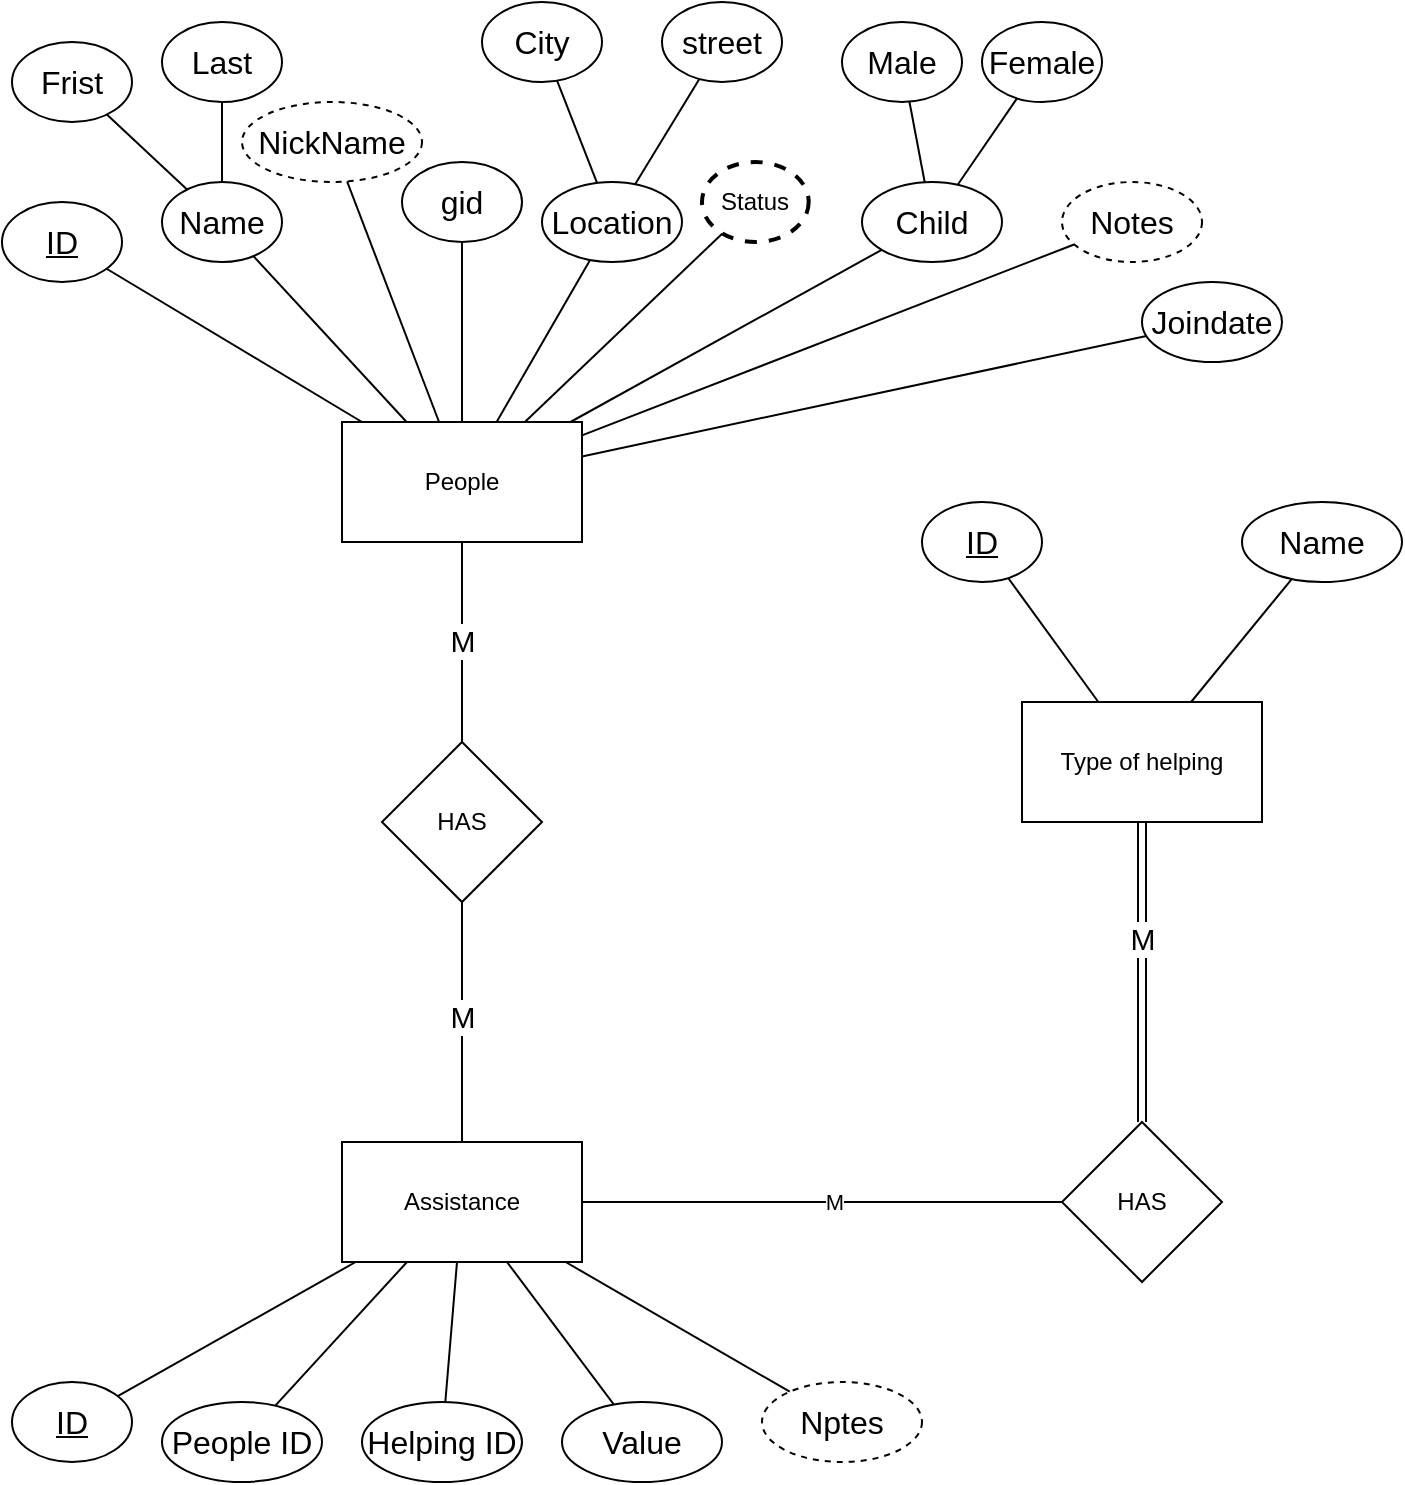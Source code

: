 <mxfile version="26.0.4">
  <diagram name="Page-1" id="3iMmzcl62ppbSr7Xm_OW">
    <mxGraphModel dx="1222" dy="1274" grid="1" gridSize="10" guides="1" tooltips="1" connect="1" arrows="1" fold="1" page="1" pageScale="1" pageWidth="850" pageHeight="1100" math="0" shadow="0">
      <root>
        <mxCell id="0" />
        <mxCell id="1" parent="0" />
        <mxCell id="lTtLDGQLzRc-kAf-tpgz-1" value="People" style="rounded=0;whiteSpace=wrap;html=1;" parent="1" vertex="1">
          <mxGeometry x="180" y="230" width="120" height="60" as="geometry" />
        </mxCell>
        <mxCell id="lTtLDGQLzRc-kAf-tpgz-2" value="&lt;font style=&quot;font-size: 16px;&quot;&gt;&lt;u&gt;ID&lt;/u&gt;&lt;/font&gt;" style="ellipse;whiteSpace=wrap;html=1;" parent="1" vertex="1">
          <mxGeometry x="10" y="120" width="60" height="40" as="geometry" />
        </mxCell>
        <mxCell id="lTtLDGQLzRc-kAf-tpgz-3" value="&lt;font style=&quot;font-size: 16px;&quot;&gt;Name&lt;/font&gt;" style="ellipse;whiteSpace=wrap;html=1;" parent="1" vertex="1">
          <mxGeometry x="90" y="110" width="60" height="40" as="geometry" />
        </mxCell>
        <mxCell id="lTtLDGQLzRc-kAf-tpgz-4" value="&lt;font style=&quot;font-size: 16px;&quot;&gt;Last&lt;/font&gt;" style="ellipse;whiteSpace=wrap;html=1;" parent="1" vertex="1">
          <mxGeometry x="90" y="30" width="60" height="40" as="geometry" />
        </mxCell>
        <mxCell id="lTtLDGQLzRc-kAf-tpgz-5" value="&lt;font style=&quot;font-size: 16px;&quot;&gt;Frist&lt;/font&gt;" style="ellipse;whiteSpace=wrap;html=1;" parent="1" vertex="1">
          <mxGeometry x="15" y="40" width="60" height="40" as="geometry" />
        </mxCell>
        <mxCell id="lTtLDGQLzRc-kAf-tpgz-6" value="&lt;font style=&quot;font-size: 16px;&quot;&gt;gid&lt;/font&gt;" style="ellipse;whiteSpace=wrap;html=1;" parent="1" vertex="1">
          <mxGeometry x="210" y="100" width="60" height="40" as="geometry" />
        </mxCell>
        <mxCell id="lTtLDGQLzRc-kAf-tpgz-7" value="&lt;font style=&quot;font-size: 16px;&quot;&gt;Location&lt;/font&gt;" style="ellipse;whiteSpace=wrap;html=1;" parent="1" vertex="1">
          <mxGeometry x="280" y="110" width="70" height="40" as="geometry" />
        </mxCell>
        <mxCell id="lTtLDGQLzRc-kAf-tpgz-8" value="&lt;font style=&quot;font-size: 16px;&quot;&gt;City&lt;/font&gt;" style="ellipse;whiteSpace=wrap;html=1;" parent="1" vertex="1">
          <mxGeometry x="250" y="20" width="60" height="40" as="geometry" />
        </mxCell>
        <mxCell id="lTtLDGQLzRc-kAf-tpgz-9" value="&lt;font style=&quot;font-size: 16px;&quot;&gt;street&lt;/font&gt;" style="ellipse;whiteSpace=wrap;html=1;" parent="1" vertex="1">
          <mxGeometry x="340" y="20" width="60" height="40" as="geometry" />
        </mxCell>
        <mxCell id="lTtLDGQLzRc-kAf-tpgz-10" value="&lt;span style=&quot;font-size: 16px;&quot;&gt;Child&lt;/span&gt;" style="ellipse;whiteSpace=wrap;html=1;" parent="1" vertex="1">
          <mxGeometry x="440" y="110" width="70" height="40" as="geometry" />
        </mxCell>
        <mxCell id="lTtLDGQLzRc-kAf-tpgz-12" value="&lt;font style=&quot;font-size: 16px;&quot;&gt;Male&lt;/font&gt;" style="ellipse;whiteSpace=wrap;html=1;" parent="1" vertex="1">
          <mxGeometry x="430" y="30" width="60" height="40" as="geometry" />
        </mxCell>
        <mxCell id="lTtLDGQLzRc-kAf-tpgz-13" value="&lt;font style=&quot;font-size: 16px;&quot;&gt;Female&lt;/font&gt;" style="ellipse;whiteSpace=wrap;html=1;" parent="1" vertex="1">
          <mxGeometry x="500" y="30" width="60" height="40" as="geometry" />
        </mxCell>
        <mxCell id="lTtLDGQLzRc-kAf-tpgz-15" value="&lt;font style=&quot;font-size: 16px;&quot;&gt;Notes&lt;/font&gt;" style="ellipse;whiteSpace=wrap;html=1;dashed=1;" parent="1" vertex="1">
          <mxGeometry x="540" y="110" width="70" height="40" as="geometry" />
        </mxCell>
        <mxCell id="lTtLDGQLzRc-kAf-tpgz-16" value="&lt;font style=&quot;font-size: 16px;&quot;&gt;Joindate&lt;/font&gt;" style="ellipse;whiteSpace=wrap;html=1;" parent="1" vertex="1">
          <mxGeometry x="580" y="160" width="70" height="40" as="geometry" />
        </mxCell>
        <mxCell id="lTtLDGQLzRc-kAf-tpgz-17" value="" style="endArrow=none;html=1;rounded=0;" parent="1" source="lTtLDGQLzRc-kAf-tpgz-1" target="lTtLDGQLzRc-kAf-tpgz-2" edge="1">
          <mxGeometry width="50" height="50" relative="1" as="geometry">
            <mxPoint x="180" y="440" as="sourcePoint" />
            <mxPoint x="230" y="390" as="targetPoint" />
          </mxGeometry>
        </mxCell>
        <mxCell id="lTtLDGQLzRc-kAf-tpgz-18" value="" style="endArrow=none;html=1;rounded=0;" parent="1" source="lTtLDGQLzRc-kAf-tpgz-1" target="lTtLDGQLzRc-kAf-tpgz-3" edge="1">
          <mxGeometry width="50" height="50" relative="1" as="geometry">
            <mxPoint x="208" y="240" as="sourcePoint" />
            <mxPoint x="90" y="155" as="targetPoint" />
          </mxGeometry>
        </mxCell>
        <mxCell id="lTtLDGQLzRc-kAf-tpgz-19" value="" style="endArrow=none;html=1;rounded=0;" parent="1" source="lTtLDGQLzRc-kAf-tpgz-1" target="lTtLDGQLzRc-kAf-tpgz-6" edge="1">
          <mxGeometry width="50" height="50" relative="1" as="geometry">
            <mxPoint x="232" y="240" as="sourcePoint" />
            <mxPoint x="181" y="159" as="targetPoint" />
          </mxGeometry>
        </mxCell>
        <mxCell id="lTtLDGQLzRc-kAf-tpgz-20" value="" style="endArrow=none;html=1;rounded=0;" parent="1" source="lTtLDGQLzRc-kAf-tpgz-1" target="lTtLDGQLzRc-kAf-tpgz-7" edge="1">
          <mxGeometry width="50" height="50" relative="1" as="geometry">
            <mxPoint x="252" y="240" as="sourcePoint" />
            <mxPoint x="258" y="160" as="targetPoint" />
          </mxGeometry>
        </mxCell>
        <mxCell id="lTtLDGQLzRc-kAf-tpgz-21" value="" style="endArrow=none;html=1;rounded=0;" parent="1" source="lTtLDGQLzRc-kAf-tpgz-1" target="lTtLDGQLzRc-kAf-tpgz-65" edge="1">
          <mxGeometry width="50" height="50" relative="1" as="geometry">
            <mxPoint x="274" y="240" as="sourcePoint" />
            <mxPoint x="340" y="158" as="targetPoint" />
          </mxGeometry>
        </mxCell>
        <mxCell id="lTtLDGQLzRc-kAf-tpgz-22" value="" style="endArrow=none;html=1;rounded=0;" parent="1" source="lTtLDGQLzRc-kAf-tpgz-1" target="lTtLDGQLzRc-kAf-tpgz-10" edge="1">
          <mxGeometry width="50" height="50" relative="1" as="geometry">
            <mxPoint x="310" y="267" as="sourcePoint" />
            <mxPoint x="390" y="262" as="targetPoint" />
          </mxGeometry>
        </mxCell>
        <mxCell id="lTtLDGQLzRc-kAf-tpgz-24" value="" style="endArrow=none;html=1;rounded=0;" parent="1" source="lTtLDGQLzRc-kAf-tpgz-1" target="lTtLDGQLzRc-kAf-tpgz-15" edge="1">
          <mxGeometry width="50" height="50" relative="1" as="geometry">
            <mxPoint x="310" y="242" as="sourcePoint" />
            <mxPoint x="498" y="153" as="targetPoint" />
          </mxGeometry>
        </mxCell>
        <mxCell id="lTtLDGQLzRc-kAf-tpgz-25" value="" style="endArrow=none;html=1;rounded=0;" parent="1" source="lTtLDGQLzRc-kAf-tpgz-1" target="lTtLDGQLzRc-kAf-tpgz-16" edge="1">
          <mxGeometry width="50" height="50" relative="1" as="geometry">
            <mxPoint x="190" y="270" as="sourcePoint" />
            <mxPoint x="120" y="270" as="targetPoint" />
          </mxGeometry>
        </mxCell>
        <mxCell id="lTtLDGQLzRc-kAf-tpgz-26" value="" style="endArrow=none;html=1;rounded=0;" parent="1" source="lTtLDGQLzRc-kAf-tpgz-3" target="lTtLDGQLzRc-kAf-tpgz-5" edge="1">
          <mxGeometry width="50" height="50" relative="1" as="geometry">
            <mxPoint x="282" y="240" as="sourcePoint" />
            <mxPoint x="231" y="159" as="targetPoint" />
          </mxGeometry>
        </mxCell>
        <mxCell id="lTtLDGQLzRc-kAf-tpgz-27" value="" style="endArrow=none;html=1;rounded=0;" parent="1" source="lTtLDGQLzRc-kAf-tpgz-3" target="lTtLDGQLzRc-kAf-tpgz-4" edge="1">
          <mxGeometry width="50" height="50" relative="1" as="geometry">
            <mxPoint x="207" y="122" as="sourcePoint" />
            <mxPoint x="173" y="78" as="targetPoint" />
          </mxGeometry>
        </mxCell>
        <mxCell id="lTtLDGQLzRc-kAf-tpgz-28" value="" style="endArrow=none;html=1;rounded=0;" parent="1" source="lTtLDGQLzRc-kAf-tpgz-7" target="lTtLDGQLzRc-kAf-tpgz-8" edge="1">
          <mxGeometry width="50" height="50" relative="1" as="geometry">
            <mxPoint x="227" y="121" as="sourcePoint" />
            <mxPoint x="243" y="79" as="targetPoint" />
          </mxGeometry>
        </mxCell>
        <mxCell id="lTtLDGQLzRc-kAf-tpgz-29" value="" style="endArrow=none;html=1;rounded=0;" parent="1" source="lTtLDGQLzRc-kAf-tpgz-7" target="lTtLDGQLzRc-kAf-tpgz-9" edge="1">
          <mxGeometry width="50" height="50" relative="1" as="geometry">
            <mxPoint x="399" y="120" as="sourcePoint" />
            <mxPoint x="386" y="80" as="targetPoint" />
          </mxGeometry>
        </mxCell>
        <mxCell id="lTtLDGQLzRc-kAf-tpgz-30" value="" style="endArrow=none;html=1;rounded=0;" parent="1" source="lTtLDGQLzRc-kAf-tpgz-10" target="lTtLDGQLzRc-kAf-tpgz-12" edge="1">
          <mxGeometry width="50" height="50" relative="1" as="geometry">
            <mxPoint x="420" y="122" as="sourcePoint" />
            <mxPoint x="456" y="78" as="targetPoint" />
          </mxGeometry>
        </mxCell>
        <mxCell id="lTtLDGQLzRc-kAf-tpgz-31" value="" style="endArrow=none;html=1;rounded=0;" parent="1" source="lTtLDGQLzRc-kAf-tpgz-10" target="lTtLDGQLzRc-kAf-tpgz-13" edge="1">
          <mxGeometry width="50" height="50" relative="1" as="geometry">
            <mxPoint x="569" y="120" as="sourcePoint" />
            <mxPoint x="556" y="80" as="targetPoint" />
          </mxGeometry>
        </mxCell>
        <mxCell id="lTtLDGQLzRc-kAf-tpgz-32" value="Assistance" style="rounded=0;whiteSpace=wrap;html=1;" parent="1" vertex="1">
          <mxGeometry x="180" y="590" width="120" height="60" as="geometry" />
        </mxCell>
        <mxCell id="lTtLDGQLzRc-kAf-tpgz-34" value="&lt;font style=&quot;font-size: 16px;&quot;&gt;&lt;u&gt;ID&lt;/u&gt;&lt;/font&gt;" style="ellipse;whiteSpace=wrap;html=1;" parent="1" vertex="1">
          <mxGeometry x="15" y="710" width="60" height="40" as="geometry" />
        </mxCell>
        <mxCell id="lTtLDGQLzRc-kAf-tpgz-35" value="" style="endArrow=none;html=1;rounded=0;" parent="1" source="lTtLDGQLzRc-kAf-tpgz-34" target="lTtLDGQLzRc-kAf-tpgz-32" edge="1">
          <mxGeometry width="50" height="50" relative="1" as="geometry">
            <mxPoint x="80" y="700" as="sourcePoint" />
            <mxPoint x="130" y="650" as="targetPoint" />
          </mxGeometry>
        </mxCell>
        <mxCell id="lTtLDGQLzRc-kAf-tpgz-36" value="&lt;span style=&quot;font-size: 16px;&quot;&gt;People ID&lt;/span&gt;" style="ellipse;whiteSpace=wrap;html=1;" parent="1" vertex="1">
          <mxGeometry x="90" y="720" width="80" height="40" as="geometry" />
        </mxCell>
        <mxCell id="lTtLDGQLzRc-kAf-tpgz-37" value="&lt;span style=&quot;font-size: 16px;&quot;&gt;Helping ID&lt;/span&gt;" style="ellipse;whiteSpace=wrap;html=1;" parent="1" vertex="1">
          <mxGeometry x="190" y="720" width="80" height="40" as="geometry" />
        </mxCell>
        <mxCell id="lTtLDGQLzRc-kAf-tpgz-38" value="&lt;span style=&quot;font-size: 16px;&quot;&gt;Value&lt;/span&gt;" style="ellipse;whiteSpace=wrap;html=1;" parent="1" vertex="1">
          <mxGeometry x="290" y="720" width="80" height="40" as="geometry" />
        </mxCell>
        <mxCell id="lTtLDGQLzRc-kAf-tpgz-39" value="&lt;span style=&quot;font-size: 16px;&quot;&gt;Nptes&lt;/span&gt;" style="ellipse;whiteSpace=wrap;html=1;dashed=1;" parent="1" vertex="1">
          <mxGeometry x="390" y="710" width="80" height="40" as="geometry" />
        </mxCell>
        <mxCell id="lTtLDGQLzRc-kAf-tpgz-40" value="" style="endArrow=none;html=1;rounded=0;" parent="1" source="lTtLDGQLzRc-kAf-tpgz-36" target="lTtLDGQLzRc-kAf-tpgz-32" edge="1">
          <mxGeometry width="50" height="50" relative="1" as="geometry">
            <mxPoint x="102" y="726" as="sourcePoint" />
            <mxPoint x="211" y="660" as="targetPoint" />
          </mxGeometry>
        </mxCell>
        <mxCell id="lTtLDGQLzRc-kAf-tpgz-41" value="" style="endArrow=none;html=1;rounded=0;" parent="1" source="lTtLDGQLzRc-kAf-tpgz-37" target="lTtLDGQLzRc-kAf-tpgz-32" edge="1">
          <mxGeometry width="50" height="50" relative="1" as="geometry">
            <mxPoint x="202" y="721" as="sourcePoint" />
            <mxPoint x="241" y="660" as="targetPoint" />
          </mxGeometry>
        </mxCell>
        <mxCell id="lTtLDGQLzRc-kAf-tpgz-42" value="" style="endArrow=none;html=1;rounded=0;" parent="1" source="lTtLDGQLzRc-kAf-tpgz-38" target="lTtLDGQLzRc-kAf-tpgz-32" edge="1">
          <mxGeometry width="50" height="50" relative="1" as="geometry">
            <mxPoint x="293" y="720" as="sourcePoint" />
            <mxPoint x="271" y="660" as="targetPoint" />
          </mxGeometry>
        </mxCell>
        <mxCell id="lTtLDGQLzRc-kAf-tpgz-43" value="" style="endArrow=none;html=1;rounded=0;" parent="1" source="lTtLDGQLzRc-kAf-tpgz-39" target="lTtLDGQLzRc-kAf-tpgz-32" edge="1">
          <mxGeometry width="50" height="50" relative="1" as="geometry">
            <mxPoint x="387" y="723" as="sourcePoint" />
            <mxPoint x="301" y="660" as="targetPoint" />
          </mxGeometry>
        </mxCell>
        <mxCell id="lTtLDGQLzRc-kAf-tpgz-45" value="HAS" style="rhombus;whiteSpace=wrap;html=1;" parent="1" vertex="1">
          <mxGeometry x="200" y="390" width="80" height="80" as="geometry" />
        </mxCell>
        <mxCell id="lTtLDGQLzRc-kAf-tpgz-46" value="" style="endArrow=none;html=1;rounded=0;" parent="1" source="lTtLDGQLzRc-kAf-tpgz-45" target="lTtLDGQLzRc-kAf-tpgz-1" edge="1">
          <mxGeometry width="50" height="50" relative="1" as="geometry">
            <mxPoint x="270" y="390" as="sourcePoint" />
            <mxPoint x="320" y="340" as="targetPoint" />
          </mxGeometry>
        </mxCell>
        <mxCell id="lTtLDGQLzRc-kAf-tpgz-48" value="&lt;font style=&quot;font-size: 15px;&quot;&gt;M&lt;/font&gt;" style="edgeLabel;html=1;align=center;verticalAlign=middle;resizable=0;points=[];" parent="lTtLDGQLzRc-kAf-tpgz-46" vertex="1" connectable="0">
          <mxGeometry x="0.02" y="-3" relative="1" as="geometry">
            <mxPoint x="-3" as="offset" />
          </mxGeometry>
        </mxCell>
        <mxCell id="lTtLDGQLzRc-kAf-tpgz-47" value="" style="endArrow=none;html=1;rounded=0;" parent="1" source="lTtLDGQLzRc-kAf-tpgz-32" target="lTtLDGQLzRc-kAf-tpgz-45" edge="1">
          <mxGeometry width="50" height="50" relative="1" as="geometry">
            <mxPoint x="10" y="460" as="sourcePoint" />
            <mxPoint x="60" y="410" as="targetPoint" />
          </mxGeometry>
        </mxCell>
        <mxCell id="lTtLDGQLzRc-kAf-tpgz-49" value="&lt;font style=&quot;font-size: 15px;&quot;&gt;M&lt;/font&gt;" style="edgeLabel;html=1;align=center;verticalAlign=middle;resizable=0;points=[];" parent="lTtLDGQLzRc-kAf-tpgz-47" vertex="1" connectable="0">
          <mxGeometry x="0.05" y="3" relative="1" as="geometry">
            <mxPoint x="3" as="offset" />
          </mxGeometry>
        </mxCell>
        <mxCell id="lTtLDGQLzRc-kAf-tpgz-52" value="Type of helping" style="rounded=0;whiteSpace=wrap;html=1;" parent="1" vertex="1">
          <mxGeometry x="520" y="370" width="120" height="60" as="geometry" />
        </mxCell>
        <mxCell id="lTtLDGQLzRc-kAf-tpgz-53" value="&lt;span style=&quot;font-size: 16px;&quot;&gt;Name&lt;/span&gt;" style="ellipse;whiteSpace=wrap;html=1;" parent="1" vertex="1">
          <mxGeometry x="630" y="270" width="80" height="40" as="geometry" />
        </mxCell>
        <mxCell id="lTtLDGQLzRc-kAf-tpgz-54" value="&lt;font style=&quot;font-size: 16px;&quot;&gt;&lt;u&gt;ID&lt;/u&gt;&lt;/font&gt;" style="ellipse;whiteSpace=wrap;html=1;" parent="1" vertex="1">
          <mxGeometry x="470" y="270" width="60" height="40" as="geometry" />
        </mxCell>
        <mxCell id="lTtLDGQLzRc-kAf-tpgz-55" value="" style="endArrow=none;html=1;rounded=0;" parent="1" source="lTtLDGQLzRc-kAf-tpgz-52" target="lTtLDGQLzRc-kAf-tpgz-54" edge="1">
          <mxGeometry width="50" height="50" relative="1" as="geometry">
            <mxPoint x="430" y="470" as="sourcePoint" />
            <mxPoint x="480" y="420" as="targetPoint" />
          </mxGeometry>
        </mxCell>
        <mxCell id="lTtLDGQLzRc-kAf-tpgz-56" value="" style="endArrow=none;html=1;rounded=0;" parent="1" source="lTtLDGQLzRc-kAf-tpgz-52" target="lTtLDGQLzRc-kAf-tpgz-53" edge="1">
          <mxGeometry width="50" height="50" relative="1" as="geometry">
            <mxPoint x="568" y="380" as="sourcePoint" />
            <mxPoint x="523" y="318" as="targetPoint" />
          </mxGeometry>
        </mxCell>
        <mxCell id="lTtLDGQLzRc-kAf-tpgz-57" value="HAS" style="rhombus;whiteSpace=wrap;html=1;" parent="1" vertex="1">
          <mxGeometry x="540" y="580" width="80" height="80" as="geometry" />
        </mxCell>
        <mxCell id="lTtLDGQLzRc-kAf-tpgz-60" value="" style="endArrow=none;html=1;rounded=0;shape=link;" parent="1" source="lTtLDGQLzRc-kAf-tpgz-52" target="lTtLDGQLzRc-kAf-tpgz-57" edge="1">
          <mxGeometry width="50" height="50" relative="1" as="geometry">
            <mxPoint x="568" y="380" as="sourcePoint" />
            <mxPoint x="523" y="318" as="targetPoint" />
          </mxGeometry>
        </mxCell>
        <mxCell id="lTtLDGQLzRc-kAf-tpgz-62" value="&lt;font style=&quot;font-size: 15px;&quot;&gt;M&lt;/font&gt;" style="edgeLabel;html=1;align=center;verticalAlign=middle;resizable=0;points=[];" parent="lTtLDGQLzRc-kAf-tpgz-60" vertex="1" connectable="0">
          <mxGeometry x="-0.227" y="2" relative="1" as="geometry">
            <mxPoint x="-2" as="offset" />
          </mxGeometry>
        </mxCell>
        <mxCell id="lTtLDGQLzRc-kAf-tpgz-61" value="" style="endArrow=none;html=1;rounded=0;" parent="1" source="lTtLDGQLzRc-kAf-tpgz-57" target="lTtLDGQLzRc-kAf-tpgz-32" edge="1">
          <mxGeometry width="50" height="50" relative="1" as="geometry">
            <mxPoint x="551" y="440" as="sourcePoint" />
            <mxPoint x="483" y="493" as="targetPoint" />
          </mxGeometry>
        </mxCell>
        <mxCell id="lTtLDGQLzRc-kAf-tpgz-64" value="M" style="edgeLabel;html=1;align=center;verticalAlign=middle;resizable=0;points=[];" parent="lTtLDGQLzRc-kAf-tpgz-61" vertex="1" connectable="0">
          <mxGeometry x="-0.048" relative="1" as="geometry">
            <mxPoint as="offset" />
          </mxGeometry>
        </mxCell>
        <mxCell id="lTtLDGQLzRc-kAf-tpgz-66" value="" style="group;dashed=1;" parent="1" vertex="1" connectable="0">
          <mxGeometry x="360" y="100" width="53.34" height="40" as="geometry" />
        </mxCell>
        <mxCell id="lTtLDGQLzRc-kAf-tpgz-65" value="Status" style="ellipse;whiteSpace=wrap;html=1;strokeColor=default;strokeWidth=2;shadow=0;fillColor=none;dashed=1;" parent="lTtLDGQLzRc-kAf-tpgz-66" vertex="1">
          <mxGeometry width="53.34" height="40" as="geometry" />
        </mxCell>
        <mxCell id="Es9K0jFi-otQ4MoN1-xt-3" value="&lt;span style=&quot;font-size: 16px;&quot;&gt;NickName&lt;/span&gt;" style="ellipse;whiteSpace=wrap;html=1;dashed=1;" vertex="1" parent="1">
          <mxGeometry x="130" y="70" width="90" height="40" as="geometry" />
        </mxCell>
        <mxCell id="Es9K0jFi-otQ4MoN1-xt-4" value="" style="endArrow=none;html=1;rounded=0;" edge="1" parent="1" target="Es9K0jFi-otQ4MoN1-xt-3" source="lTtLDGQLzRc-kAf-tpgz-1">
          <mxGeometry width="50" height="50" relative="1" as="geometry">
            <mxPoint x="170" y="110" as="sourcePoint" />
            <mxPoint x="223" y="78" as="targetPoint" />
          </mxGeometry>
        </mxCell>
      </root>
    </mxGraphModel>
  </diagram>
</mxfile>
